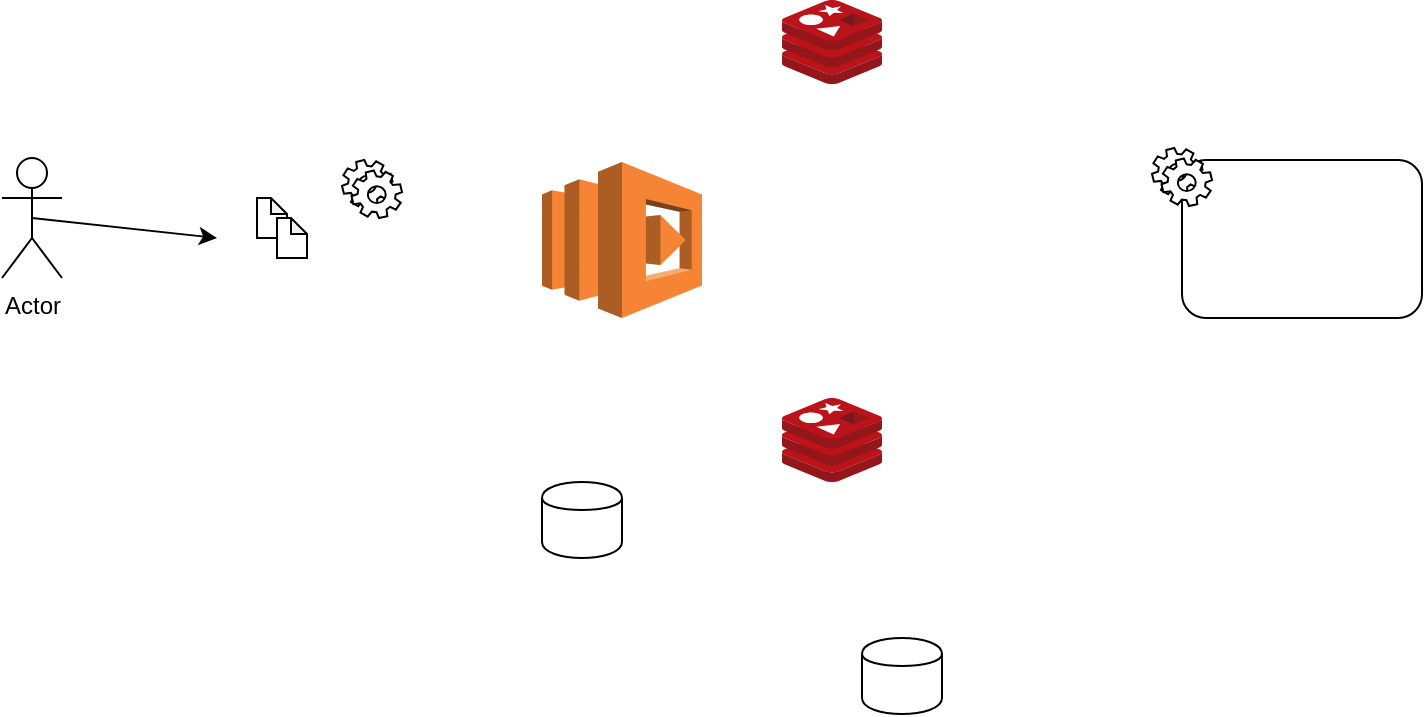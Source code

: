 <mxfile version="10.6.3" type="device"><diagram id="BEWfSDC12GnnIerhgMuy" name="Page-1"><mxGraphModel dx="1080" dy="484" grid="1" gridSize="10" guides="1" tooltips="1" connect="1" arrows="1" fold="1" page="1" pageScale="1" pageWidth="1100" pageHeight="850" math="0" shadow="0"><root><mxCell id="0"/><mxCell id="1" parent="0"/><mxCell id="q8t9fXVYOrt8NHvyUvVY-4" value="" style="group" vertex="1" connectable="0" parent="1"><mxGeometry x="117.5" y="155" width="90" height="90" as="geometry"/></mxCell><mxCell id="q8t9fXVYOrt8NHvyUvVY-1" value="" style="shape=image;html=1;verticalAlign=top;verticalLabelPosition=bottom;labelBackgroundColor=#ffffff;imageAspect=0;aspect=fixed;image=https://cdn2.iconfinder.com/data/icons/stilllife/48x48/filesystems/gnome-fs-ftp.png" vertex="1" parent="q8t9fXVYOrt8NHvyUvVY-4"><mxGeometry width="90" height="90" as="geometry"/></mxCell><mxCell id="q8t9fXVYOrt8NHvyUvVY-2" value="" style="shape=note;whiteSpace=wrap;html=1;backgroundOutline=1;darkOpacity=0.05;size=8;" vertex="1" parent="q8t9fXVYOrt8NHvyUvVY-4"><mxGeometry x="20" y="25" width="15" height="20" as="geometry"/></mxCell><mxCell id="q8t9fXVYOrt8NHvyUvVY-3" value="" style="shape=note;whiteSpace=wrap;html=1;backgroundOutline=1;darkOpacity=0.05;size=8;" vertex="1" parent="q8t9fXVYOrt8NHvyUvVY-4"><mxGeometry x="30" y="35" width="15" height="20" as="geometry"/></mxCell><mxCell id="q8t9fXVYOrt8NHvyUvVY-7" value="" style="shape=mxgraph.bpmn.service_task;html=1;outlineConnect=0;" vertex="1" parent="q8t9fXVYOrt8NHvyUvVY-4"><mxGeometry x="62.5" y="6" width="30" height="29" as="geometry"/></mxCell><mxCell id="q8t9fXVYOrt8NHvyUvVY-5" value="Actor" style="shape=umlActor;verticalLabelPosition=bottom;labelBackgroundColor=#ffffff;verticalAlign=top;html=1;outlineConnect=0;" vertex="1" parent="1"><mxGeometry x="10" y="160" width="30" height="60" as="geometry"/></mxCell><mxCell id="q8t9fXVYOrt8NHvyUvVY-6" value="" style="endArrow=classic;html=1;entryX=0;entryY=0.5;entryDx=0;entryDy=0;exitX=0.5;exitY=0.5;exitDx=0;exitDy=0;exitPerimeter=0;" edge="1" parent="1" source="q8t9fXVYOrt8NHvyUvVY-5" target="q8t9fXVYOrt8NHvyUvVY-1"><mxGeometry width="50" height="50" relative="1" as="geometry"><mxPoint x="10" y="320" as="sourcePoint"/><mxPoint x="60" y="270" as="targetPoint"/></mxGeometry></mxCell><mxCell id="q8t9fXVYOrt8NHvyUvVY-9" value="" style="outlineConnect=0;dashed=0;verticalLabelPosition=bottom;verticalAlign=top;align=center;html=1;shape=mxgraph.aws3.lambda;fillColor=#F58534;gradientColor=none;" vertex="1" parent="1"><mxGeometry x="280" y="162" width="80" height="78" as="geometry"/></mxCell><mxCell id="q8t9fXVYOrt8NHvyUvVY-10" value="" style="aspect=fixed;html=1;perimeter=none;align=center;shadow=0;dashed=0;image;fontSize=12;image=img/lib/mscae/Cache_Redis_Product.svg;" vertex="1" parent="1"><mxGeometry x="400" y="280" width="50" height="42" as="geometry"/></mxCell><mxCell id="q8t9fXVYOrt8NHvyUvVY-13" style="edgeStyle=orthogonalEdgeStyle;rounded=0;orthogonalLoop=1;jettySize=auto;html=1;exitX=0.25;exitY=0;exitDx=0;exitDy=0;" edge="1" parent="1" source="q8t9fXVYOrt8NHvyUvVY-11"><mxGeometry relative="1" as="geometry"><mxPoint x="425" y="110" as="targetPoint"/></mxGeometry></mxCell><mxCell id="q8t9fXVYOrt8NHvyUvVY-11" value="" style="aspect=fixed;html=1;perimeter=none;align=center;shadow=0;dashed=0;image;fontSize=12;image=img/lib/mscae/Cache_Redis_Product.svg;" vertex="1" parent="1"><mxGeometry x="400" y="81" width="50" height="42" as="geometry"/></mxCell><mxCell id="q8t9fXVYOrt8NHvyUvVY-14" value="" style="rounded=1;whiteSpace=wrap;html=1;" vertex="1" parent="1"><mxGeometry x="600" y="161" width="120" height="79" as="geometry"/></mxCell><mxCell id="q8t9fXVYOrt8NHvyUvVY-15" value="" style="shape=mxgraph.bpmn.service_task;html=1;outlineConnect=0;" vertex="1" parent="1"><mxGeometry x="585" y="155" width="30" height="29" as="geometry"/></mxCell><mxCell id="q8t9fXVYOrt8NHvyUvVY-16" value="" style="shape=cylinder;whiteSpace=wrap;html=1;boundedLbl=1;backgroundOutline=1;" vertex="1" parent="1"><mxGeometry x="280" y="322" width="40" height="38" as="geometry"/></mxCell><mxCell id="q8t9fXVYOrt8NHvyUvVY-17" value="" style="shape=cylinder;whiteSpace=wrap;html=1;boundedLbl=1;backgroundOutline=1;" vertex="1" parent="1"><mxGeometry x="440" y="400" width="40" height="38" as="geometry"/></mxCell></root></mxGraphModel></diagram></mxfile>